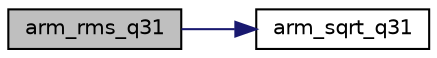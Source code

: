 digraph "arm_rms_q31"
{
  edge [fontname="Helvetica",fontsize="10",labelfontname="Helvetica",labelfontsize="10"];
  node [fontname="Helvetica",fontsize="10",shape=record];
  rankdir="LR";
  Node5 [label="arm_rms_q31",height=0.2,width=0.4,color="black", fillcolor="grey75", style="filled", fontcolor="black"];
  Node5 -> Node6 [color="midnightblue",fontsize="10",style="solid",fontname="Helvetica"];
  Node6 [label="arm_sqrt_q31",height=0.2,width=0.4,color="black", fillcolor="white", style="filled",URL="$group___s_q_r_t.html#ga119e25831e141d734d7ef10636670058",tooltip="Q31 square root function. "];
}
